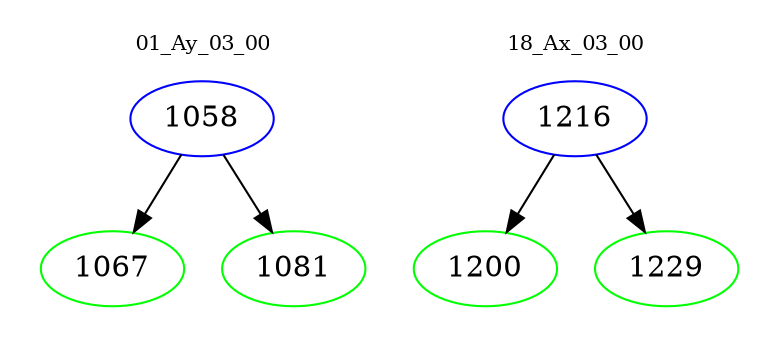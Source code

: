 digraph{
subgraph cluster_0 {
color = white
label = "01_Ay_03_00";
fontsize=10;
T0_1058 [label="1058", color="blue"]
T0_1058 -> T0_1067 [color="black"]
T0_1067 [label="1067", color="green"]
T0_1058 -> T0_1081 [color="black"]
T0_1081 [label="1081", color="green"]
}
subgraph cluster_1 {
color = white
label = "18_Ax_03_00";
fontsize=10;
T1_1216 [label="1216", color="blue"]
T1_1216 -> T1_1200 [color="black"]
T1_1200 [label="1200", color="green"]
T1_1216 -> T1_1229 [color="black"]
T1_1229 [label="1229", color="green"]
}
}
